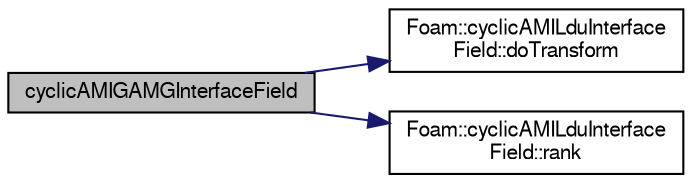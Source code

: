 digraph "cyclicAMIGAMGInterfaceField"
{
  bgcolor="transparent";
  edge [fontname="FreeSans",fontsize="10",labelfontname="FreeSans",labelfontsize="10"];
  node [fontname="FreeSans",fontsize="10",shape=record];
  rankdir="LR";
  Node1 [label="cyclicAMIGAMGInterfaceField",height=0.2,width=0.4,color="black", fillcolor="grey75", style="filled" fontcolor="black"];
  Node1 -> Node2 [color="midnightblue",fontsize="10",style="solid",fontname="FreeSans"];
  Node2 [label="Foam::cyclicAMILduInterface\lField::doTransform",height=0.2,width=0.4,color="black",URL="$a00450.html#a97385409921d93c24d936598a3020255",tooltip="Is the transform required. "];
  Node1 -> Node3 [color="midnightblue",fontsize="10",style="solid",fontname="FreeSans"];
  Node3 [label="Foam::cyclicAMILduInterface\lField::rank",height=0.2,width=0.4,color="black",URL="$a00450.html#a74e0328b050306365a0211f32c72c00b",tooltip="Return rank of component for transform. "];
}
